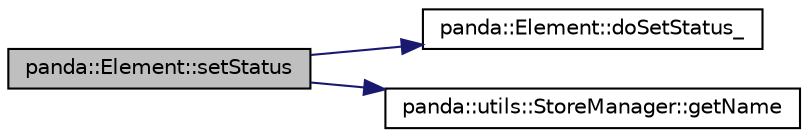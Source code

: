 digraph G
{
  edge [fontname="Helvetica",fontsize="10",labelfontname="Helvetica",labelfontsize="10"];
  node [fontname="Helvetica",fontsize="10",shape=record];
  rankdir=LR;
  Node1 [label="panda::Element::setStatus",height=0.2,width=0.4,color="black", fillcolor="grey75", style="filled" fontcolor="black"];
  Node1 -> Node2 [color="midnightblue",fontsize="10",style="solid"];
  Node2 [label="panda::Element::doSetStatus_",height=0.2,width=0.4,color="black", fillcolor="white", style="filled",URL="$classpanda_1_1Element.html#a1309a7039cde6233c19f3c488805015d"];
  Node1 -> Node3 [color="midnightblue",fontsize="10",style="solid"];
  Node3 [label="panda::utils::StoreManager::getName",height=0.2,width=0.4,color="black", fillcolor="white", style="filled",URL="$classpanda_1_1utils_1_1StoreManager.html#acada8d02da4ba8c252b1a0f4c78346aa"];
}
